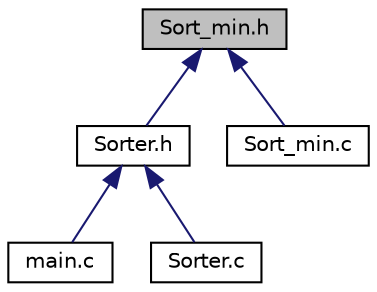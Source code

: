 digraph "Sort_min.h"
{
 // LATEX_PDF_SIZE
  edge [fontname="Helvetica",fontsize="10",labelfontname="Helvetica",labelfontsize="10"];
  node [fontname="Helvetica",fontsize="10",shape=record];
  Node1 [label="Sort_min.h",height=0.2,width=0.4,color="black", fillcolor="grey75", style="filled", fontcolor="black",tooltip=" "];
  Node1 -> Node2 [dir="back",color="midnightblue",fontsize="10",style="solid"];
  Node2 [label="Sorter.h",height=0.2,width=0.4,color="black", fillcolor="white", style="filled",URL="$_sorter_8h.html",tooltip=" "];
  Node2 -> Node3 [dir="back",color="midnightblue",fontsize="10",style="solid"];
  Node3 [label="main.c",height=0.2,width=0.4,color="black", fillcolor="white", style="filled",URL="$main_8c.html",tooltip=" "];
  Node2 -> Node4 [dir="back",color="midnightblue",fontsize="10",style="solid"];
  Node4 [label="Sorter.c",height=0.2,width=0.4,color="black", fillcolor="white", style="filled",URL="$_sorter_8c.html",tooltip=" "];
  Node1 -> Node5 [dir="back",color="midnightblue",fontsize="10",style="solid"];
  Node5 [label="Sort_min.c",height=0.2,width=0.4,color="black", fillcolor="white", style="filled",URL="$_sort__min_8c.html",tooltip=" "];
}
